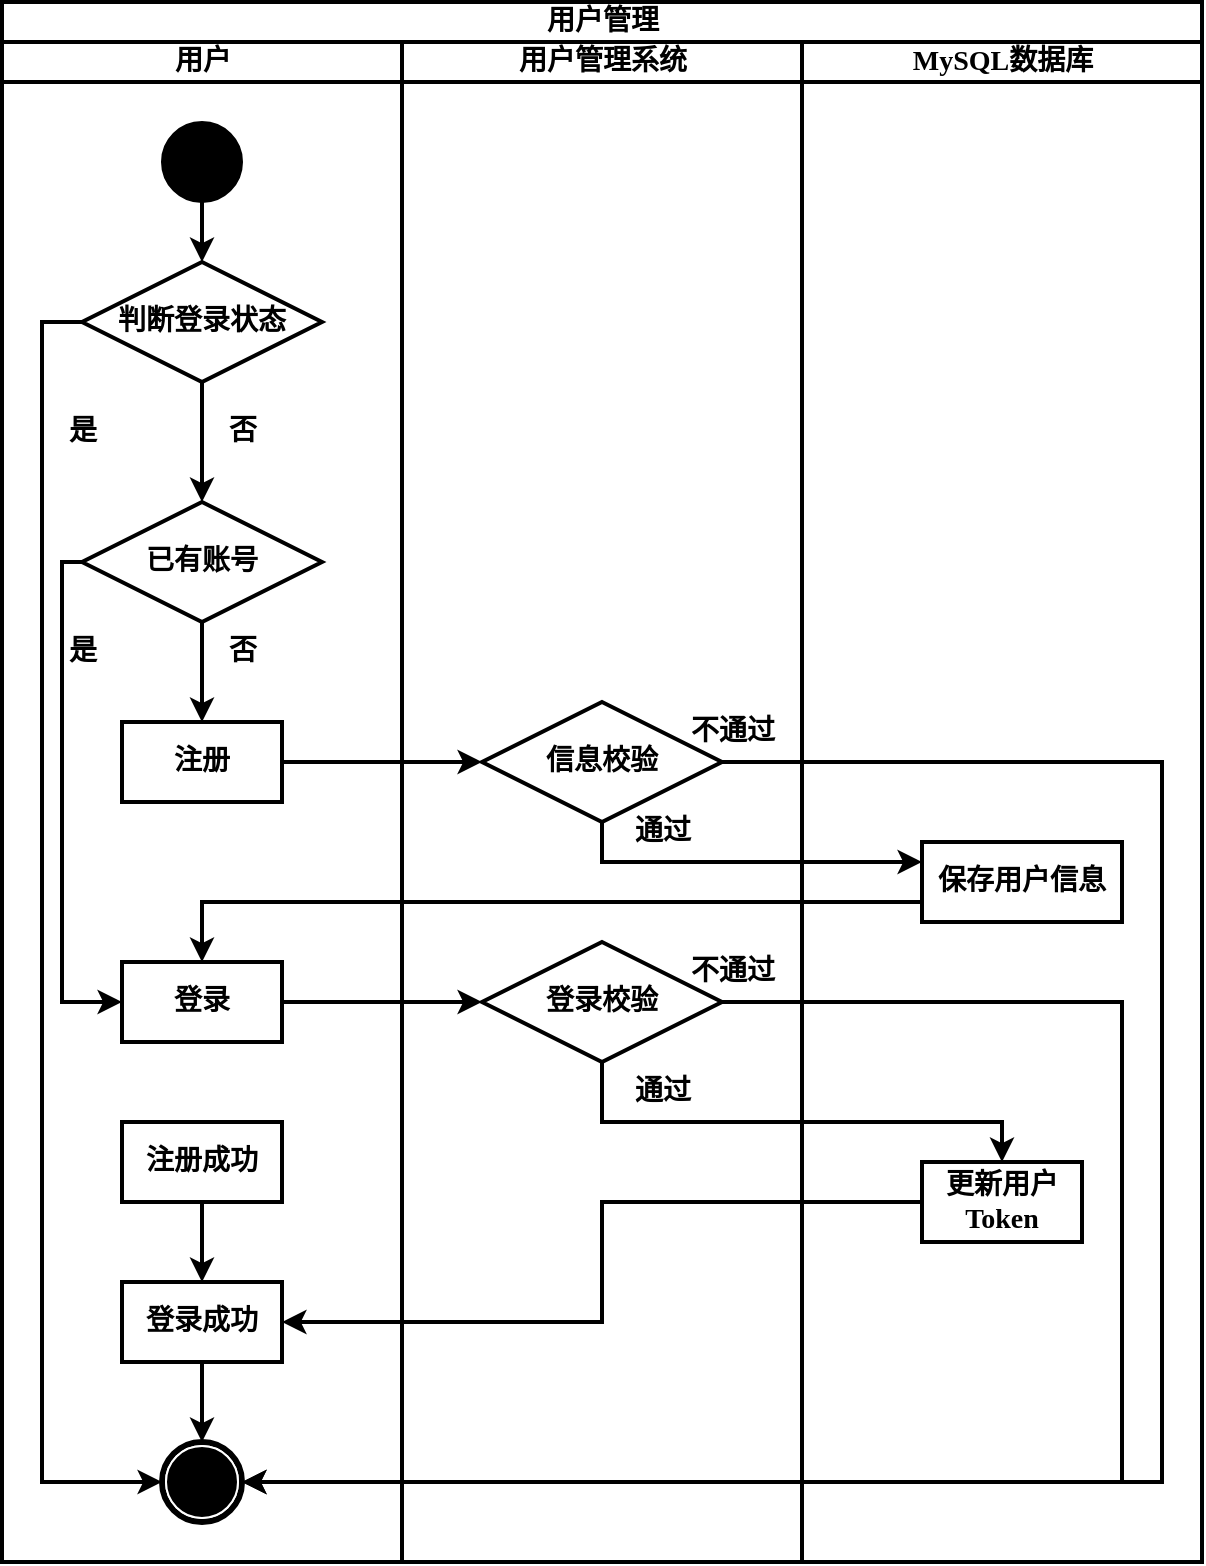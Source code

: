 <mxfile version="26.0.16" pages="5">
  <diagram name="用户管理" id="0783ab3e-0a74-02c8-0abd-f7b4e66b4bec">
    <mxGraphModel dx="1117" dy="1965" grid="1" gridSize="10" guides="1" tooltips="1" connect="1" arrows="1" fold="1" page="1" pageScale="1" pageWidth="850" pageHeight="1100" background="none" math="0" shadow="0">
      <root>
        <mxCell id="0" />
        <mxCell id="1" parent="0" />
        <mxCell id="1c1d494c118603dd-1" value="用户管理" style="swimlane;html=1;childLayout=stackLayout;startSize=20;rounded=0;shadow=0;comic=0;labelBackgroundColor=none;strokeWidth=2;fontFamily=宋体;fontSize=14;align=center;fontStyle=1" parent="1" vertex="1">
          <mxGeometry x="40" width="600" height="780" as="geometry" />
        </mxCell>
        <mxCell id="1c1d494c118603dd-2" value="用户" style="swimlane;html=1;startSize=20;fontSize=14;strokeWidth=2;fontFamily=宋体;fontStyle=1" parent="1c1d494c118603dd-1" vertex="1">
          <mxGeometry y="20" width="200" height="760" as="geometry" />
        </mxCell>
        <mxCell id="pGZNJNF9JH5jrCQHHoNG-2" style="edgeStyle=orthogonalEdgeStyle;rounded=0;orthogonalLoop=1;jettySize=auto;html=1;exitX=0.5;exitY=1;exitDx=0;exitDy=0;entryX=0.5;entryY=0;entryDx=0;entryDy=0;fontSize=14;fontFamily=宋体;strokeWidth=2;fontStyle=1" parent="1c1d494c118603dd-2" source="60571a20871a0731-4" target="pGZNJNF9JH5jrCQHHoNG-1" edge="1">
          <mxGeometry relative="1" as="geometry" />
        </mxCell>
        <mxCell id="60571a20871a0731-4" value="" style="ellipse;whiteSpace=wrap;html=1;rounded=0;shadow=0;comic=0;labelBackgroundColor=none;strokeWidth=1;fillColor=#000000;fontFamily=宋体;fontSize=14;align=center;fontStyle=1" parent="1c1d494c118603dd-2" vertex="1">
          <mxGeometry x="80" y="40" width="40" height="40" as="geometry" />
        </mxCell>
        <mxCell id="pGZNJNF9JH5jrCQHHoNG-5" style="edgeStyle=orthogonalEdgeStyle;rounded=0;orthogonalLoop=1;jettySize=auto;html=1;exitX=0.5;exitY=1;exitDx=0;exitDy=0;entryX=0.5;entryY=0;entryDx=0;entryDy=0;fontSize=14;fontFamily=宋体;strokeWidth=2;fontStyle=1" parent="1c1d494c118603dd-2" source="pGZNJNF9JH5jrCQHHoNG-1" target="pGZNJNF9JH5jrCQHHoNG-4" edge="1">
          <mxGeometry relative="1" as="geometry" />
        </mxCell>
        <mxCell id="pGZNJNF9JH5jrCQHHoNG-12" value="否" style="edgeLabel;html=1;align=center;verticalAlign=middle;resizable=0;points=[];fontSize=14;fontFamily=宋体;fontStyle=1" parent="pGZNJNF9JH5jrCQHHoNG-5" vertex="1" connectable="0">
          <mxGeometry x="-0.4" y="2" relative="1" as="geometry">
            <mxPoint x="8" y="88" as="offset" />
          </mxGeometry>
        </mxCell>
        <mxCell id="pGZNJNF9JH5jrCQHHoNG-7" style="edgeStyle=orthogonalEdgeStyle;rounded=0;orthogonalLoop=1;jettySize=auto;html=1;exitX=0;exitY=0.5;exitDx=0;exitDy=0;entryX=0;entryY=0.5;entryDx=0;entryDy=0;fontSize=14;fontFamily=宋体;strokeWidth=2;fontStyle=1" parent="1c1d494c118603dd-2" source="pGZNJNF9JH5jrCQHHoNG-1" target="60571a20871a0731-5" edge="1">
          <mxGeometry relative="1" as="geometry">
            <Array as="points">
              <mxPoint x="20" y="140" />
              <mxPoint x="20" y="720" />
            </Array>
          </mxGeometry>
        </mxCell>
        <mxCell id="pGZNJNF9JH5jrCQHHoNG-1" value="判断登录状态" style="rhombus;whiteSpace=wrap;html=1;fontSize=14;fontFamily=宋体;strokeWidth=2;fontStyle=1" parent="1c1d494c118603dd-2" vertex="1">
          <mxGeometry x="40" y="110" width="120" height="60" as="geometry" />
        </mxCell>
        <mxCell id="pGZNJNF9JH5jrCQHHoNG-31" style="edgeStyle=orthogonalEdgeStyle;rounded=0;orthogonalLoop=1;jettySize=auto;html=1;exitX=0.5;exitY=1;exitDx=0;exitDy=0;entryX=0.5;entryY=0;entryDx=0;entryDy=0;fontFamily=宋体;strokeWidth=2;fontSize=14;fontStyle=1" parent="1c1d494c118603dd-2" source="pGZNJNF9JH5jrCQHHoNG-4" target="pGZNJNF9JH5jrCQHHoNG-30" edge="1">
          <mxGeometry relative="1" as="geometry" />
        </mxCell>
        <mxCell id="pGZNJNF9JH5jrCQHHoNG-4" value="已有账号" style="rhombus;whiteSpace=wrap;html=1;fontSize=14;fontFamily=宋体;strokeWidth=2;fontStyle=1" parent="1c1d494c118603dd-2" vertex="1">
          <mxGeometry x="40" y="230" width="120" height="60" as="geometry" />
        </mxCell>
        <mxCell id="60571a20871a0731-5" value="" style="shape=mxgraph.bpmn.shape;html=1;verticalLabelPosition=bottom;labelBackgroundColor=#ffffff;verticalAlign=top;perimeter=ellipsePerimeter;outline=end;symbol=terminate;rounded=0;shadow=0;comic=0;strokeWidth=1;fontFamily=宋体;fontSize=14;align=center;fontStyle=1" parent="1c1d494c118603dd-2" vertex="1">
          <mxGeometry x="80" y="700" width="40" height="40" as="geometry" />
        </mxCell>
        <mxCell id="pGZNJNF9JH5jrCQHHoNG-11" value="是" style="text;html=1;align=center;verticalAlign=middle;resizable=0;points=[];autosize=1;strokeColor=none;fillColor=none;fontSize=14;fontFamily=宋体;fontStyle=1" parent="1c1d494c118603dd-2" vertex="1">
          <mxGeometry x="20" y="290" width="40" height="30" as="geometry" />
        </mxCell>
        <mxCell id="pGZNJNF9JH5jrCQHHoNG-10" style="edgeStyle=orthogonalEdgeStyle;rounded=0;orthogonalLoop=1;jettySize=auto;html=1;exitX=0;exitY=0.5;exitDx=0;exitDy=0;entryX=0;entryY=0.5;entryDx=0;entryDy=0;fontSize=14;fontFamily=宋体;strokeWidth=2;fontStyle=1" parent="1c1d494c118603dd-2" source="pGZNJNF9JH5jrCQHHoNG-4" target="60571a20871a0731-8" edge="1">
          <mxGeometry relative="1" as="geometry">
            <mxPoint x="100" y="340" as="targetPoint" />
            <Array as="points">
              <mxPoint x="30" y="260" />
              <mxPoint x="30" y="480" />
            </Array>
          </mxGeometry>
        </mxCell>
        <mxCell id="60571a20871a0731-8" value="登录" style="rounded=0;whiteSpace=wrap;html=1;shadow=0;comic=0;labelBackgroundColor=none;strokeWidth=2;fontFamily=宋体;fontSize=14;align=center;arcSize=50;fontStyle=1" parent="1c1d494c118603dd-2" vertex="1">
          <mxGeometry x="60" y="460" width="80" height="40" as="geometry" />
        </mxCell>
        <mxCell id="pGZNJNF9JH5jrCQHHoNG-26" style="edgeStyle=orthogonalEdgeStyle;rounded=0;orthogonalLoop=1;jettySize=auto;html=1;exitX=0.5;exitY=1;exitDx=0;exitDy=0;entryX=0.5;entryY=0;entryDx=0;entryDy=0;fontFamily=宋体;strokeWidth=2;fontSize=14;fontStyle=1" parent="1c1d494c118603dd-2" source="pGZNJNF9JH5jrCQHHoNG-24" target="60571a20871a0731-5" edge="1">
          <mxGeometry relative="1" as="geometry" />
        </mxCell>
        <mxCell id="pGZNJNF9JH5jrCQHHoNG-24" value="登录成功" style="rounded=0;whiteSpace=wrap;html=1;shadow=0;comic=0;labelBackgroundColor=none;strokeWidth=2;fontFamily=宋体;fontSize=14;align=center;arcSize=50;fontStyle=1" parent="1c1d494c118603dd-2" vertex="1">
          <mxGeometry x="60" y="620" width="80" height="40" as="geometry" />
        </mxCell>
        <mxCell id="pGZNJNF9JH5jrCQHHoNG-27" value="是" style="text;html=1;align=center;verticalAlign=middle;resizable=0;points=[];autosize=1;strokeColor=none;fillColor=none;fontSize=14;fontFamily=宋体;fontStyle=1" parent="1c1d494c118603dd-2" vertex="1">
          <mxGeometry x="20" y="180" width="40" height="30" as="geometry" />
        </mxCell>
        <mxCell id="pGZNJNF9JH5jrCQHHoNG-30" value="注册" style="rounded=0;whiteSpace=wrap;html=1;shadow=0;comic=0;labelBackgroundColor=none;strokeWidth=2;fontFamily=宋体;fontSize=14;align=center;arcSize=50;fontStyle=1" parent="1c1d494c118603dd-2" vertex="1">
          <mxGeometry x="60" y="340" width="80" height="40" as="geometry" />
        </mxCell>
        <mxCell id="pGZNJNF9JH5jrCQHHoNG-33" value="否" style="text;html=1;align=center;verticalAlign=middle;resizable=0;points=[];autosize=1;strokeColor=none;fillColor=none;fontSize=14;fontFamily=宋体;fontStyle=1" parent="1c1d494c118603dd-2" vertex="1">
          <mxGeometry x="100" y="180" width="40" height="30" as="geometry" />
        </mxCell>
        <mxCell id="pGZNJNF9JH5jrCQHHoNG-34" value="否" style="text;html=1;align=center;verticalAlign=middle;resizable=0;points=[];autosize=1;strokeColor=none;fillColor=none;fontSize=14;fontFamily=宋体;fontStyle=1" parent="1c1d494c118603dd-2" vertex="1">
          <mxGeometry x="100" y="290" width="40" height="30" as="geometry" />
        </mxCell>
        <mxCell id="pGZNJNF9JH5jrCQHHoNG-52" style="edgeStyle=orthogonalEdgeStyle;rounded=0;orthogonalLoop=1;jettySize=auto;html=1;exitX=0.5;exitY=1;exitDx=0;exitDy=0;entryX=0.5;entryY=0;entryDx=0;entryDy=0;fontFamily=宋体;strokeWidth=2;fontSize=14;fontStyle=1" parent="1c1d494c118603dd-2" source="pGZNJNF9JH5jrCQHHoNG-51" target="pGZNJNF9JH5jrCQHHoNG-24" edge="1">
          <mxGeometry relative="1" as="geometry" />
        </mxCell>
        <mxCell id="pGZNJNF9JH5jrCQHHoNG-51" value="注册成功" style="rounded=0;whiteSpace=wrap;html=1;shadow=0;comic=0;labelBackgroundColor=none;strokeWidth=2;fontFamily=宋体;fontSize=14;align=center;arcSize=50;fontStyle=1" parent="1c1d494c118603dd-2" vertex="1">
          <mxGeometry x="60" y="540" width="80" height="40" as="geometry" />
        </mxCell>
        <mxCell id="1c1d494c118603dd-3" value="用户管理系统" style="swimlane;html=1;startSize=20;fontSize=14;strokeWidth=2;fontFamily=宋体;fontStyle=1" parent="1c1d494c118603dd-1" vertex="1">
          <mxGeometry x="200" y="20" width="200" height="760" as="geometry" />
        </mxCell>
        <mxCell id="pGZNJNF9JH5jrCQHHoNG-22" value="登录校验" style="rhombus;whiteSpace=wrap;html=1;fontSize=14;fontFamily=宋体;strokeWidth=2;fontStyle=1" parent="1c1d494c118603dd-3" vertex="1">
          <mxGeometry x="40" y="450" width="120" height="60" as="geometry" />
        </mxCell>
        <mxCell id="pGZNJNF9JH5jrCQHHoNG-35" value="信息校验" style="rhombus;whiteSpace=wrap;html=1;fontSize=14;fontFamily=宋体;strokeWidth=2;fontStyle=1" parent="1c1d494c118603dd-3" vertex="1">
          <mxGeometry x="40" y="330" width="120" height="60" as="geometry" />
        </mxCell>
        <mxCell id="pGZNJNF9JH5jrCQHHoNG-44" value="通过" style="text;html=1;align=center;verticalAlign=middle;resizable=0;points=[];autosize=1;strokeColor=none;fillColor=none;fontSize=14;fontFamily=宋体;fontStyle=1" parent="1c1d494c118603dd-3" vertex="1">
          <mxGeometry x="105" y="510" width="50" height="30" as="geometry" />
        </mxCell>
        <mxCell id="pGZNJNF9JH5jrCQHHoNG-47" value="不通过" style="text;html=1;align=center;verticalAlign=middle;resizable=0;points=[];autosize=1;strokeColor=none;fillColor=none;fontSize=14;fontFamily=宋体;fontStyle=1" parent="1c1d494c118603dd-3" vertex="1">
          <mxGeometry x="130" y="330" width="70" height="30" as="geometry" />
        </mxCell>
        <mxCell id="pGZNJNF9JH5jrCQHHoNG-49" value="不通过" style="text;html=1;align=center;verticalAlign=middle;resizable=0;points=[];autosize=1;strokeColor=none;fillColor=none;fontSize=14;fontFamily=宋体;fontStyle=1" parent="1c1d494c118603dd-3" vertex="1">
          <mxGeometry x="130" y="450" width="70" height="30" as="geometry" />
        </mxCell>
        <mxCell id="pGZNJNF9JH5jrCQHHoNG-45" value="通过" style="text;html=1;align=center;verticalAlign=middle;resizable=0;points=[];autosize=1;strokeColor=none;fillColor=none;fontSize=14;fontFamily=宋体;fontStyle=1" parent="1c1d494c118603dd-3" vertex="1">
          <mxGeometry x="105" y="380" width="50" height="30" as="geometry" />
        </mxCell>
        <mxCell id="1c1d494c118603dd-4" value="MySQL数据库" style="swimlane;html=1;startSize=20;fontSize=14;strokeWidth=2;fontFamily=宋体;fontStyle=1" parent="1c1d494c118603dd-1" vertex="1">
          <mxGeometry x="400" y="20" width="200" height="760" as="geometry" />
        </mxCell>
        <mxCell id="pGZNJNF9JH5jrCQHHoNG-37" value="保存用户信息" style="rounded=0;whiteSpace=wrap;html=1;shadow=0;comic=0;labelBackgroundColor=none;strokeWidth=2;fontFamily=宋体;fontSize=14;align=center;arcSize=50;fontStyle=1" parent="1c1d494c118603dd-4" vertex="1">
          <mxGeometry x="60" y="400" width="100" height="40" as="geometry" />
        </mxCell>
        <mxCell id="pGZNJNF9JH5jrCQHHoNG-42" value="更新用户Token" style="rounded=0;whiteSpace=wrap;html=1;shadow=0;comic=0;labelBackgroundColor=none;strokeWidth=2;fontFamily=宋体;fontSize=14;align=center;arcSize=50;fontStyle=1" parent="1c1d494c118603dd-4" vertex="1">
          <mxGeometry x="60" y="560" width="80" height="40" as="geometry" />
        </mxCell>
        <mxCell id="pGZNJNF9JH5jrCQHHoNG-23" style="edgeStyle=orthogonalEdgeStyle;rounded=0;orthogonalLoop=1;jettySize=auto;html=1;exitX=1;exitY=0.5;exitDx=0;exitDy=0;fontFamily=宋体;strokeWidth=2;fontSize=14;fontStyle=1" parent="1c1d494c118603dd-1" source="60571a20871a0731-8" target="pGZNJNF9JH5jrCQHHoNG-22" edge="1">
          <mxGeometry relative="1" as="geometry" />
        </mxCell>
        <mxCell id="pGZNJNF9JH5jrCQHHoNG-25" style="edgeStyle=orthogonalEdgeStyle;rounded=0;orthogonalLoop=1;jettySize=auto;html=1;exitX=0;exitY=0.5;exitDx=0;exitDy=0;entryX=1;entryY=0.5;entryDx=0;entryDy=0;fontFamily=宋体;strokeWidth=2;fontSize=14;fontStyle=1" parent="1c1d494c118603dd-1" source="pGZNJNF9JH5jrCQHHoNG-42" target="pGZNJNF9JH5jrCQHHoNG-24" edge="1">
          <mxGeometry relative="1" as="geometry" />
        </mxCell>
        <mxCell id="pGZNJNF9JH5jrCQHHoNG-36" style="edgeStyle=orthogonalEdgeStyle;rounded=0;orthogonalLoop=1;jettySize=auto;html=1;exitX=1;exitY=0.5;exitDx=0;exitDy=0;entryX=0;entryY=0.5;entryDx=0;entryDy=0;fontFamily=宋体;strokeWidth=2;fontSize=14;fontStyle=1" parent="1c1d494c118603dd-1" source="pGZNJNF9JH5jrCQHHoNG-30" target="pGZNJNF9JH5jrCQHHoNG-35" edge="1">
          <mxGeometry relative="1" as="geometry" />
        </mxCell>
        <mxCell id="pGZNJNF9JH5jrCQHHoNG-38" style="edgeStyle=orthogonalEdgeStyle;rounded=0;orthogonalLoop=1;jettySize=auto;html=1;exitX=0.5;exitY=1;exitDx=0;exitDy=0;entryX=0;entryY=0.25;entryDx=0;entryDy=0;fontFamily=宋体;strokeWidth=2;fontSize=14;fontStyle=1" parent="1c1d494c118603dd-1" source="pGZNJNF9JH5jrCQHHoNG-35" target="pGZNJNF9JH5jrCQHHoNG-37" edge="1">
          <mxGeometry relative="1" as="geometry" />
        </mxCell>
        <mxCell id="pGZNJNF9JH5jrCQHHoNG-43" style="edgeStyle=orthogonalEdgeStyle;rounded=0;orthogonalLoop=1;jettySize=auto;html=1;exitX=0.5;exitY=1;exitDx=0;exitDy=0;entryX=0.5;entryY=0;entryDx=0;entryDy=0;fontFamily=宋体;strokeWidth=2;fontSize=14;fontStyle=1" parent="1c1d494c118603dd-1" source="pGZNJNF9JH5jrCQHHoNG-22" target="pGZNJNF9JH5jrCQHHoNG-42" edge="1">
          <mxGeometry relative="1" as="geometry">
            <Array as="points">
              <mxPoint x="300" y="560" />
              <mxPoint x="500" y="560" />
            </Array>
          </mxGeometry>
        </mxCell>
        <mxCell id="pGZNJNF9JH5jrCQHHoNG-46" style="edgeStyle=orthogonalEdgeStyle;rounded=0;orthogonalLoop=1;jettySize=auto;html=1;exitX=1;exitY=0.5;exitDx=0;exitDy=0;entryX=1;entryY=0.5;entryDx=0;entryDy=0;fontFamily=宋体;strokeWidth=2;fontSize=14;fontStyle=1" parent="1c1d494c118603dd-1" source="pGZNJNF9JH5jrCQHHoNG-35" target="60571a20871a0731-5" edge="1">
          <mxGeometry relative="1" as="geometry">
            <Array as="points">
              <mxPoint x="580" y="380" />
              <mxPoint x="580" y="740" />
            </Array>
          </mxGeometry>
        </mxCell>
        <mxCell id="pGZNJNF9JH5jrCQHHoNG-53" style="edgeStyle=orthogonalEdgeStyle;rounded=0;orthogonalLoop=1;jettySize=auto;html=1;exitX=0;exitY=0.75;exitDx=0;exitDy=0;entryX=0.5;entryY=0;entryDx=0;entryDy=0;fontFamily=宋体;strokeWidth=2;fontSize=14;fontStyle=1" parent="1c1d494c118603dd-1" source="pGZNJNF9JH5jrCQHHoNG-37" target="60571a20871a0731-8" edge="1">
          <mxGeometry relative="1" as="geometry" />
        </mxCell>
        <mxCell id="pGZNJNF9JH5jrCQHHoNG-54" style="edgeStyle=orthogonalEdgeStyle;rounded=0;orthogonalLoop=1;jettySize=auto;html=1;exitX=1;exitY=0.5;exitDx=0;exitDy=0;entryX=1;entryY=0.5;entryDx=0;entryDy=0;fontFamily=宋体;strokeWidth=2;fontSize=14;fontStyle=1" parent="1c1d494c118603dd-1" source="pGZNJNF9JH5jrCQHHoNG-22" target="60571a20871a0731-5" edge="1">
          <mxGeometry relative="1" as="geometry">
            <Array as="points">
              <mxPoint x="560" y="500" />
              <mxPoint x="560" y="740" />
            </Array>
          </mxGeometry>
        </mxCell>
      </root>
    </mxGraphModel>
  </diagram>
  <diagram id="l_daZXzdjElVM7ueaFuc" name="数据采集">
    <mxGraphModel dx="1665" dy="1818" grid="1" gridSize="10" guides="1" tooltips="1" connect="1" arrows="1" fold="1" page="1" pageScale="1" pageWidth="827" pageHeight="1169" math="0" shadow="0">
      <root>
        <mxCell id="0" />
        <mxCell id="1" parent="0" />
        <mxCell id="2QaoAZKU1XfL4u6ynGiQ-1" value="数据采集" style="swimlane;html=1;childLayout=stackLayout;startSize=20;rounded=0;shadow=0;comic=0;labelBackgroundColor=none;strokeWidth=2;fontFamily=宋体;fontSize=16;align=center;" parent="1" vertex="1">
          <mxGeometry width="400" height="600" as="geometry" />
        </mxCell>
        <mxCell id="2QaoAZKU1XfL4u6ynGiQ-2" value="车辆" style="swimlane;html=1;startSize=20;fontSize=16;strokeWidth=2;fontFamily=宋体;" parent="2QaoAZKU1XfL4u6ynGiQ-1" vertex="1">
          <mxGeometry y="20" width="200" height="580" as="geometry" />
        </mxCell>
        <mxCell id="mVGk0gV2lalz-X6QXhFK-52" style="edgeStyle=orthogonalEdgeStyle;rounded=0;orthogonalLoop=1;jettySize=auto;html=1;exitX=0.5;exitY=1;exitDx=0;exitDy=0;entryX=0.5;entryY=0;entryDx=0;entryDy=0;strokeWidth=2;fontFamily=宋体;" parent="2QaoAZKU1XfL4u6ynGiQ-2" source="2QaoAZKU1XfL4u6ynGiQ-4" target="mVGk0gV2lalz-X6QXhFK-30" edge="1">
          <mxGeometry relative="1" as="geometry" />
        </mxCell>
        <mxCell id="2QaoAZKU1XfL4u6ynGiQ-4" value="" style="ellipse;whiteSpace=wrap;html=1;rounded=0;shadow=0;comic=0;labelBackgroundColor=none;strokeWidth=2;fillColor=#000000;fontFamily=宋体;fontSize=16;align=center;" parent="2QaoAZKU1XfL4u6ynGiQ-2" vertex="1">
          <mxGeometry x="80" y="40" width="40" height="40" as="geometry" />
        </mxCell>
        <mxCell id="2QaoAZKU1XfL4u6ynGiQ-11" value="" style="shape=mxgraph.bpmn.shape;html=1;verticalLabelPosition=bottom;labelBackgroundColor=#ffffff;verticalAlign=top;perimeter=ellipsePerimeter;outline=end;symbol=terminate;rounded=0;shadow=0;comic=0;strokeWidth=2;fontFamily=宋体;fontSize=16;align=center;" parent="2QaoAZKU1XfL4u6ynGiQ-2" vertex="1">
          <mxGeometry x="80" y="520" width="40" height="40" as="geometry" />
        </mxCell>
        <mxCell id="mVGk0gV2lalz-X6QXhFK-23" style="edgeStyle=orthogonalEdgeStyle;rounded=0;orthogonalLoop=1;jettySize=auto;html=1;exitX=0.5;exitY=1;exitDx=0;exitDy=0;entryX=0.5;entryY=0;entryDx=0;entryDy=0;strokeWidth=2;fontFamily=宋体;" parent="2QaoAZKU1XfL4u6ynGiQ-2" source="mVGk0gV2lalz-X6QXhFK-12" target="mVGk0gV2lalz-X6QXhFK-22" edge="1">
          <mxGeometry relative="1" as="geometry" />
        </mxCell>
        <mxCell id="mVGk0gV2lalz-X6QXhFK-12" value="任务区域" style="rhombus;whiteSpace=wrap;html=1;fontSize=16;strokeWidth=2;fontFamily=宋体;" parent="2QaoAZKU1XfL4u6ynGiQ-2" vertex="1">
          <mxGeometry x="40" y="270" width="120" height="60" as="geometry" />
        </mxCell>
        <mxCell id="mVGk0gV2lalz-X6QXhFK-25" style="edgeStyle=orthogonalEdgeStyle;rounded=0;orthogonalLoop=1;jettySize=auto;html=1;exitX=0.5;exitY=1;exitDx=0;exitDy=0;entryX=0.5;entryY=0;entryDx=0;entryDy=0;strokeWidth=2;fontFamily=宋体;" parent="2QaoAZKU1XfL4u6ynGiQ-2" source="mVGk0gV2lalz-X6QXhFK-22" target="mVGk0gV2lalz-X6QXhFK-24" edge="1">
          <mxGeometry relative="1" as="geometry" />
        </mxCell>
        <mxCell id="mVGk0gV2lalz-X6QXhFK-22" value="采集感知数据" style="rounded=0;whiteSpace=wrap;html=1;shadow=0;comic=0;labelBackgroundColor=none;strokeWidth=2;fontFamily=宋体;fontSize=16;align=center;arcSize=50;" parent="2QaoAZKU1XfL4u6ynGiQ-2" vertex="1">
          <mxGeometry x="60" y="360" width="80" height="40" as="geometry" />
        </mxCell>
        <mxCell id="mVGk0gV2lalz-X6QXhFK-24" value="使用公钥加密数据" style="rounded=0;whiteSpace=wrap;html=1;shadow=0;comic=0;labelBackgroundColor=none;strokeWidth=2;fontFamily=宋体;fontSize=16;align=center;arcSize=50;" parent="2QaoAZKU1XfL4u6ynGiQ-2" vertex="1">
          <mxGeometry x="60" y="440" width="80" height="40" as="geometry" />
        </mxCell>
        <mxCell id="mVGk0gV2lalz-X6QXhFK-30" value="查看任务" style="rounded=0;whiteSpace=wrap;html=1;shadow=0;comic=0;labelBackgroundColor=none;strokeWidth=2;fontFamily=宋体;fontSize=16;align=center;arcSize=50;" parent="2QaoAZKU1XfL4u6ynGiQ-2" vertex="1">
          <mxGeometry x="60" y="120" width="80" height="40" as="geometry" />
        </mxCell>
        <mxCell id="Q_k_QSd761RBsk-axaL2-1" value="是" style="text;html=1;align=center;verticalAlign=middle;resizable=0;points=[];autosize=1;strokeColor=none;fillColor=none;fontSize=16;strokeWidth=2;fontFamily=宋体;" parent="2QaoAZKU1XfL4u6ynGiQ-2" vertex="1">
          <mxGeometry x="100" y="330" width="40" height="30" as="geometry" />
        </mxCell>
        <mxCell id="Q_k_QSd761RBsk-axaL2-5" style="edgeStyle=orthogonalEdgeStyle;rounded=0;orthogonalLoop=1;jettySize=auto;html=1;exitX=0;exitY=0.5;exitDx=0;exitDy=0;entryX=0.5;entryY=0;entryDx=0;entryDy=0;strokeWidth=2;fontFamily=宋体;" parent="2QaoAZKU1XfL4u6ynGiQ-2" source="mVGk0gV2lalz-X6QXhFK-12" target="mVGk0gV2lalz-X6QXhFK-12" edge="1">
          <mxGeometry relative="1" as="geometry">
            <Array as="points">
              <mxPoint x="20" y="300" />
              <mxPoint x="20" y="250" />
              <mxPoint x="100" y="250" />
            </Array>
          </mxGeometry>
        </mxCell>
        <mxCell id="Q_k_QSd761RBsk-axaL2-3" value="否" style="text;html=1;align=center;verticalAlign=middle;resizable=0;points=[];autosize=1;strokeColor=none;fillColor=none;fontSize=16;strokeWidth=2;fontFamily=宋体;" parent="2QaoAZKU1XfL4u6ynGiQ-2" vertex="1">
          <mxGeometry x="20" y="250" width="40" height="30" as="geometry" />
        </mxCell>
        <mxCell id="2QaoAZKU1XfL4u6ynGiQ-23" value="任务管理系统" style="swimlane;html=1;startSize=20;fontSize=16;strokeWidth=2;fontFamily=宋体;" parent="2QaoAZKU1XfL4u6ynGiQ-1" vertex="1">
          <mxGeometry x="200" y="20" width="200" height="580" as="geometry" />
        </mxCell>
        <mxCell id="mVGk0gV2lalz-X6QXhFK-26" value="上传加密感知数据" style="rounded=0;whiteSpace=wrap;html=1;shadow=0;comic=0;labelBackgroundColor=none;strokeWidth=2;fontFamily=宋体;fontSize=16;align=center;arcSize=50;" parent="2QaoAZKU1XfL4u6ynGiQ-23" vertex="1">
          <mxGeometry x="60" y="440" width="80" height="40" as="geometry" />
        </mxCell>
        <mxCell id="2QaoAZKU1XfL4u6ynGiQ-16" value="领取任务" style="rounded=0;whiteSpace=wrap;html=1;shadow=0;comic=0;labelBackgroundColor=none;strokeWidth=2;fontFamily=宋体;fontSize=16;align=center;arcSize=50;" parent="2QaoAZKU1XfL4u6ynGiQ-23" vertex="1">
          <mxGeometry x="-140" y="200" width="80" height="40" as="geometry" />
        </mxCell>
        <mxCell id="mVGk0gV2lalz-X6QXhFK-1" value="关联任务车辆" style="rounded=0;whiteSpace=wrap;html=1;shadow=0;comic=0;labelBackgroundColor=none;strokeWidth=2;fontFamily=宋体;fontSize=16;align=center;arcSize=50;" parent="2QaoAZKU1XfL4u6ynGiQ-23" vertex="1">
          <mxGeometry x="40" y="200" width="120" height="40" as="geometry" />
        </mxCell>
        <mxCell id="mVGk0gV2lalz-X6QXhFK-6" style="edgeStyle=orthogonalEdgeStyle;rounded=0;orthogonalLoop=1;jettySize=auto;html=1;exitX=1;exitY=0.5;exitDx=0;exitDy=0;entryX=0;entryY=0.5;entryDx=0;entryDy=0;fontSize=16;strokeWidth=2;fontFamily=宋体;" parent="2QaoAZKU1XfL4u6ynGiQ-23" source="2QaoAZKU1XfL4u6ynGiQ-16" target="mVGk0gV2lalz-X6QXhFK-1" edge="1">
          <mxGeometry relative="1" as="geometry" />
        </mxCell>
        <mxCell id="mVGk0gV2lalz-X6QXhFK-54" style="edgeStyle=orthogonalEdgeStyle;rounded=0;orthogonalLoop=1;jettySize=auto;html=1;exitX=0.5;exitY=1;exitDx=0;exitDy=0;entryX=0.5;entryY=0;entryDx=0;entryDy=0;strokeWidth=2;fontFamily=宋体;" parent="2QaoAZKU1XfL4u6ynGiQ-23" source="mVGk0gV2lalz-X6QXhFK-51" target="2QaoAZKU1XfL4u6ynGiQ-16" edge="1">
          <mxGeometry relative="1" as="geometry" />
        </mxCell>
        <mxCell id="mVGk0gV2lalz-X6QXhFK-51" value="获取任务详情" style="rounded=0;whiteSpace=wrap;html=1;shadow=0;comic=0;labelBackgroundColor=none;strokeWidth=2;fontFamily=宋体;fontSize=16;align=center;arcSize=50;" parent="2QaoAZKU1XfL4u6ynGiQ-23" vertex="1">
          <mxGeometry x="40" y="120" width="120" height="40" as="geometry" />
        </mxCell>
        <mxCell id="mVGk0gV2lalz-X6QXhFK-27" style="edgeStyle=orthogonalEdgeStyle;rounded=0;orthogonalLoop=1;jettySize=auto;html=1;exitX=1;exitY=0.5;exitDx=0;exitDy=0;entryX=0;entryY=0.5;entryDx=0;entryDy=0;strokeWidth=2;fontFamily=宋体;" parent="2QaoAZKU1XfL4u6ynGiQ-1" source="mVGk0gV2lalz-X6QXhFK-24" target="mVGk0gV2lalz-X6QXhFK-26" edge="1">
          <mxGeometry relative="1" as="geometry" />
        </mxCell>
        <mxCell id="mVGk0gV2lalz-X6QXhFK-53" style="edgeStyle=orthogonalEdgeStyle;rounded=0;orthogonalLoop=1;jettySize=auto;html=1;exitX=1;exitY=0.5;exitDx=0;exitDy=0;entryX=0;entryY=0.5;entryDx=0;entryDy=0;strokeWidth=2;fontFamily=宋体;" parent="2QaoAZKU1XfL4u6ynGiQ-1" source="mVGk0gV2lalz-X6QXhFK-30" target="mVGk0gV2lalz-X6QXhFK-51" edge="1">
          <mxGeometry relative="1" as="geometry" />
        </mxCell>
        <mxCell id="mVGk0gV2lalz-X6QXhFK-29" style="edgeStyle=orthogonalEdgeStyle;rounded=0;orthogonalLoop=1;jettySize=auto;html=1;exitX=0.5;exitY=1;exitDx=0;exitDy=0;entryX=1;entryY=0.5;entryDx=0;entryDy=0;strokeWidth=2;fontFamily=宋体;" parent="2QaoAZKU1XfL4u6ynGiQ-1" source="mVGk0gV2lalz-X6QXhFK-1" target="mVGk0gV2lalz-X6QXhFK-12" edge="1">
          <mxGeometry relative="1" as="geometry">
            <mxPoint x="300" y="525" as="targetPoint" />
          </mxGeometry>
        </mxCell>
        <mxCell id="Q_k_QSd761RBsk-axaL2-4" style="edgeStyle=orthogonalEdgeStyle;rounded=0;orthogonalLoop=1;jettySize=auto;html=1;exitX=0.5;exitY=1;exitDx=0;exitDy=0;entryX=1;entryY=0.5;entryDx=0;entryDy=0;strokeWidth=2;fontFamily=宋体;" parent="2QaoAZKU1XfL4u6ynGiQ-1" source="mVGk0gV2lalz-X6QXhFK-26" target="2QaoAZKU1XfL4u6ynGiQ-11" edge="1">
          <mxGeometry relative="1" as="geometry" />
        </mxCell>
      </root>
    </mxGraphModel>
  </diagram>
  <diagram id="lgxSBMAvDj6Ztzp7Idtc" name="数据聚合">
    <mxGraphModel dx="1665" dy="1818" grid="1" gridSize="10" guides="1" tooltips="1" connect="1" arrows="1" fold="1" page="1" pageScale="1" pageWidth="827" pageHeight="1169" math="0" shadow="0">
      <root>
        <mxCell id="0" />
        <mxCell id="1" parent="0" />
        <mxCell id="52viiZ0wnNbCiff5R0dz-1" value="数据聚合" style="swimlane;html=1;childLayout=stackLayout;startSize=20;rounded=0;shadow=0;comic=0;labelBackgroundColor=none;strokeWidth=2;fontFamily=宋体;fontSize=16;align=center;" parent="1" vertex="1">
          <mxGeometry width="400" height="680" as="geometry" />
        </mxCell>
        <mxCell id="52viiZ0wnNbCiff5R0dz-2" value="任务请求者" style="swimlane;html=1;startSize=20;fontSize=16;strokeWidth=2;fontFamily=宋体;" parent="52viiZ0wnNbCiff5R0dz-1" vertex="1">
          <mxGeometry y="20" width="200" height="660" as="geometry" />
        </mxCell>
        <mxCell id="52viiZ0wnNbCiff5R0dz-3" style="edgeStyle=orthogonalEdgeStyle;rounded=0;orthogonalLoop=1;jettySize=auto;html=1;exitX=0.5;exitY=1;exitDx=0;exitDy=0;entryX=0.5;entryY=0;entryDx=0;entryDy=0;strokeWidth=2;fontFamily=宋体;" parent="52viiZ0wnNbCiff5R0dz-2" source="52viiZ0wnNbCiff5R0dz-4" target="52viiZ0wnNbCiff5R0dz-11" edge="1">
          <mxGeometry relative="1" as="geometry" />
        </mxCell>
        <mxCell id="52viiZ0wnNbCiff5R0dz-4" value="" style="ellipse;whiteSpace=wrap;html=1;rounded=0;shadow=0;comic=0;labelBackgroundColor=none;strokeWidth=2;fillColor=#000000;fontFamily=宋体;fontSize=16;align=center;" parent="52viiZ0wnNbCiff5R0dz-2" vertex="1">
          <mxGeometry x="80" y="40" width="40" height="40" as="geometry" />
        </mxCell>
        <mxCell id="52viiZ0wnNbCiff5R0dz-5" value="" style="shape=mxgraph.bpmn.shape;html=1;verticalLabelPosition=bottom;labelBackgroundColor=#ffffff;verticalAlign=top;perimeter=ellipsePerimeter;outline=end;symbol=terminate;rounded=0;shadow=0;comic=0;strokeWidth=2;fontFamily=宋体;fontSize=16;align=center;" parent="52viiZ0wnNbCiff5R0dz-2" vertex="1">
          <mxGeometry x="80" y="600" width="40" height="40" as="geometry" />
        </mxCell>
        <mxCell id="52viiZ0wnNbCiff5R0dz-26" style="edgeStyle=orthogonalEdgeStyle;rounded=0;orthogonalLoop=1;jettySize=auto;html=1;exitX=0.5;exitY=1;exitDx=0;exitDy=0;strokeWidth=2;fontFamily=宋体;" parent="52viiZ0wnNbCiff5R0dz-2" source="52viiZ0wnNbCiff5R0dz-7" target="52viiZ0wnNbCiff5R0dz-17" edge="1">
          <mxGeometry relative="1" as="geometry" />
        </mxCell>
        <mxCell id="52viiZ0wnNbCiff5R0dz-37" style="edgeStyle=orthogonalEdgeStyle;rounded=0;orthogonalLoop=1;jettySize=auto;html=1;exitX=0;exitY=0.5;exitDx=0;exitDy=0;entryX=0;entryY=0.5;entryDx=0;entryDy=0;strokeWidth=2;fontFamily=宋体;" parent="52viiZ0wnNbCiff5R0dz-2" source="52viiZ0wnNbCiff5R0dz-7" target="52viiZ0wnNbCiff5R0dz-5" edge="1">
          <mxGeometry relative="1" as="geometry" />
        </mxCell>
        <mxCell id="52viiZ0wnNbCiff5R0dz-7" value="任务结束" style="rhombus;whiteSpace=wrap;html=1;fontSize=16;strokeWidth=2;fontFamily=宋体;" parent="52viiZ0wnNbCiff5R0dz-2" vertex="1">
          <mxGeometry x="40" y="190" width="120" height="60" as="geometry" />
        </mxCell>
        <mxCell id="52viiZ0wnNbCiff5R0dz-34" style="edgeStyle=orthogonalEdgeStyle;rounded=0;orthogonalLoop=1;jettySize=auto;html=1;exitX=0.5;exitY=1;exitDx=0;exitDy=0;entryX=0.5;entryY=0;entryDx=0;entryDy=0;strokeWidth=2;fontFamily=宋体;" parent="52viiZ0wnNbCiff5R0dz-2" source="52viiZ0wnNbCiff5R0dz-10" target="52viiZ0wnNbCiff5R0dz-32" edge="1">
          <mxGeometry relative="1" as="geometry" />
        </mxCell>
        <mxCell id="52viiZ0wnNbCiff5R0dz-10" value="查看加密&lt;br&gt;聚合&lt;span style=&quot;background-color: transparent; color: light-dark(rgb(0, 0, 0), rgb(255, 255, 255));&quot;&gt;数据&lt;/span&gt;" style="rounded=0;whiteSpace=wrap;html=1;shadow=0;comic=0;labelBackgroundColor=none;strokeWidth=2;fontFamily=宋体;fontSize=16;align=center;arcSize=50;" parent="52viiZ0wnNbCiff5R0dz-2" vertex="1">
          <mxGeometry x="40" y="360" width="120" height="40" as="geometry" />
        </mxCell>
        <mxCell id="52viiZ0wnNbCiff5R0dz-11" value="查看任务" style="rounded=0;whiteSpace=wrap;html=1;shadow=0;comic=0;labelBackgroundColor=none;strokeWidth=2;fontFamily=宋体;fontSize=16;align=center;arcSize=50;" parent="52viiZ0wnNbCiff5R0dz-2" vertex="1">
          <mxGeometry x="60" y="120" width="80" height="40" as="geometry" />
        </mxCell>
        <mxCell id="52viiZ0wnNbCiff5R0dz-12" value="是" style="text;html=1;align=center;verticalAlign=middle;resizable=0;points=[];autosize=1;strokeColor=none;fillColor=none;fontSize=16;strokeWidth=2;fontFamily=宋体;" parent="52viiZ0wnNbCiff5R0dz-2" vertex="1">
          <mxGeometry x="100" y="250" width="40" height="30" as="geometry" />
        </mxCell>
        <mxCell id="52viiZ0wnNbCiff5R0dz-14" value="否" style="text;html=1;align=center;verticalAlign=middle;resizable=0;points=[];autosize=1;strokeColor=none;fillColor=none;fontSize=16;strokeWidth=2;fontFamily=宋体;" parent="52viiZ0wnNbCiff5R0dz-2" vertex="1">
          <mxGeometry x="20" y="220" width="40" height="30" as="geometry" />
        </mxCell>
        <mxCell id="52viiZ0wnNbCiff5R0dz-17" value="开始聚合数据" style="rounded=0;whiteSpace=wrap;html=1;shadow=0;comic=0;labelBackgroundColor=none;strokeWidth=2;fontFamily=宋体;fontSize=16;align=center;arcSize=50;" parent="52viiZ0wnNbCiff5R0dz-2" vertex="1">
          <mxGeometry x="40" y="280" width="120" height="40" as="geometry" />
        </mxCell>
        <mxCell id="52viiZ0wnNbCiff5R0dz-35" style="edgeStyle=orthogonalEdgeStyle;rounded=0;orthogonalLoop=1;jettySize=auto;html=1;exitX=0.5;exitY=1;exitDx=0;exitDy=0;entryX=0.5;entryY=0;entryDx=0;entryDy=0;strokeWidth=2;fontFamily=宋体;" parent="52viiZ0wnNbCiff5R0dz-2" source="52viiZ0wnNbCiff5R0dz-32" target="52viiZ0wnNbCiff5R0dz-33" edge="1">
          <mxGeometry relative="1" as="geometry" />
        </mxCell>
        <mxCell id="52viiZ0wnNbCiff5R0dz-32" value="使用私钥解密" style="rounded=0;whiteSpace=wrap;html=1;shadow=0;comic=0;labelBackgroundColor=none;strokeWidth=2;fontFamily=宋体;fontSize=16;align=center;arcSize=50;" parent="52viiZ0wnNbCiff5R0dz-2" vertex="1">
          <mxGeometry x="40" y="440" width="120" height="40" as="geometry" />
        </mxCell>
        <mxCell id="52viiZ0wnNbCiff5R0dz-36" style="edgeStyle=orthogonalEdgeStyle;rounded=0;orthogonalLoop=1;jettySize=auto;html=1;exitX=0.5;exitY=1;exitDx=0;exitDy=0;entryX=0.5;entryY=0;entryDx=0;entryDy=0;strokeWidth=2;fontFamily=宋体;" parent="52viiZ0wnNbCiff5R0dz-2" source="52viiZ0wnNbCiff5R0dz-33" target="52viiZ0wnNbCiff5R0dz-5" edge="1">
          <mxGeometry relative="1" as="geometry" />
        </mxCell>
        <mxCell id="52viiZ0wnNbCiff5R0dz-33" value="查看解密&lt;br&gt;聚合&lt;span style=&quot;background-color: transparent; color: light-dark(rgb(0, 0, 0), rgb(255, 255, 255));&quot;&gt;数据&lt;/span&gt;" style="rounded=0;whiteSpace=wrap;html=1;shadow=0;comic=0;labelBackgroundColor=none;strokeWidth=2;fontFamily=宋体;fontSize=16;align=center;arcSize=50;" parent="52viiZ0wnNbCiff5R0dz-2" vertex="1">
          <mxGeometry x="40" y="520" width="120" height="40" as="geometry" />
        </mxCell>
        <mxCell id="52viiZ0wnNbCiff5R0dz-15" value="任务管理系统" style="swimlane;html=1;startSize=20;fontSize=16;strokeWidth=2;fontFamily=宋体;" parent="52viiZ0wnNbCiff5R0dz-1" vertex="1">
          <mxGeometry x="200" y="20" width="200" height="660" as="geometry" />
        </mxCell>
        <mxCell id="52viiZ0wnNbCiff5R0dz-18" value="聚合车辆采集&lt;div&gt;加密数据&lt;/div&gt;" style="rounded=0;whiteSpace=wrap;html=1;shadow=0;comic=0;labelBackgroundColor=none;strokeWidth=2;fontFamily=宋体;fontSize=16;align=center;arcSize=50;" parent="52viiZ0wnNbCiff5R0dz-15" vertex="1">
          <mxGeometry x="40" y="280" width="120" height="40" as="geometry" />
        </mxCell>
        <mxCell id="52viiZ0wnNbCiff5R0dz-21" value="获取任务详情" style="rounded=0;whiteSpace=wrap;html=1;shadow=0;comic=0;labelBackgroundColor=none;strokeWidth=2;fontFamily=宋体;fontSize=16;align=center;arcSize=50;" parent="52viiZ0wnNbCiff5R0dz-15" vertex="1">
          <mxGeometry x="40" y="120" width="120" height="40" as="geometry" />
        </mxCell>
        <mxCell id="52viiZ0wnNbCiff5R0dz-23" style="edgeStyle=orthogonalEdgeStyle;rounded=0;orthogonalLoop=1;jettySize=auto;html=1;exitX=1;exitY=0.5;exitDx=0;exitDy=0;entryX=0;entryY=0.5;entryDx=0;entryDy=0;strokeWidth=2;fontFamily=宋体;" parent="52viiZ0wnNbCiff5R0dz-1" source="52viiZ0wnNbCiff5R0dz-11" target="52viiZ0wnNbCiff5R0dz-21" edge="1">
          <mxGeometry relative="1" as="geometry" />
        </mxCell>
        <mxCell id="52viiZ0wnNbCiff5R0dz-20" style="edgeStyle=orthogonalEdgeStyle;rounded=0;orthogonalLoop=1;jettySize=auto;html=1;exitX=0.5;exitY=1;exitDx=0;exitDy=0;entryX=1;entryY=0.5;entryDx=0;entryDy=0;strokeWidth=2;fontFamily=宋体;" parent="52viiZ0wnNbCiff5R0dz-1" source="52viiZ0wnNbCiff5R0dz-21" target="52viiZ0wnNbCiff5R0dz-7" edge="1">
          <mxGeometry relative="1" as="geometry">
            <Array as="points">
              <mxPoint x="300" y="240" />
            </Array>
          </mxGeometry>
        </mxCell>
        <mxCell id="52viiZ0wnNbCiff5R0dz-19" style="edgeStyle=orthogonalEdgeStyle;rounded=0;orthogonalLoop=1;jettySize=auto;html=1;exitX=1;exitY=0.5;exitDx=0;exitDy=0;entryX=0;entryY=0.5;entryDx=0;entryDy=0;fontSize=16;strokeWidth=2;fontFamily=宋体;" parent="52viiZ0wnNbCiff5R0dz-1" source="52viiZ0wnNbCiff5R0dz-17" target="52viiZ0wnNbCiff5R0dz-18" edge="1">
          <mxGeometry relative="1" as="geometry" />
        </mxCell>
        <mxCell id="52viiZ0wnNbCiff5R0dz-27" style="edgeStyle=orthogonalEdgeStyle;rounded=0;orthogonalLoop=1;jettySize=auto;html=1;exitX=0.5;exitY=1;exitDx=0;exitDy=0;entryX=1;entryY=0.5;entryDx=0;entryDy=0;strokeWidth=2;fontFamily=宋体;" parent="52viiZ0wnNbCiff5R0dz-1" source="52viiZ0wnNbCiff5R0dz-18" target="52viiZ0wnNbCiff5R0dz-10" edge="1">
          <mxGeometry relative="1" as="geometry" />
        </mxCell>
      </root>
    </mxGraphModel>
  </diagram>
  <diagram id="Rs8N8Xs7Zc7QKX93VMpK" name="顶层数据流图">
    <mxGraphModel dx="2066" dy="1107" grid="1" gridSize="10" guides="1" tooltips="1" connect="1" arrows="1" fold="1" page="1" pageScale="1" pageWidth="827" pageHeight="1169" math="0" shadow="0">
      <root>
        <mxCell id="0" />
        <mxCell id="1" parent="0" />
        <mxCell id="UWusbw3Yiy6qROuMLpjW-1" style="edgeStyle=orthogonalEdgeStyle;rounded=0;orthogonalLoop=1;jettySize=auto;html=1;exitX=1;exitY=0.25;exitDx=0;exitDy=0;entryX=0;entryY=0.25;entryDx=0;entryDy=0;startArrow=classic;startFill=1;fontSize=16;" parent="1" source="OCqpcxl0c68qnd_JzM5t-1" target="OCqpcxl0c68qnd_JzM5t-3" edge="1">
          <mxGeometry relative="1" as="geometry" />
        </mxCell>
        <mxCell id="Sg7W1mIRC7VKJjCELaAL-1" style="edgeStyle=orthogonalEdgeStyle;rounded=0;orthogonalLoop=1;jettySize=auto;html=1;entryX=0.25;entryY=1;entryDx=0;entryDy=0;exitX=0.5;exitY=1;exitDx=0;exitDy=0;startArrow=classic;startFill=1;" edge="1" parent="1" source="OCqpcxl0c68qnd_JzM5t-1" target="OCqpcxl0c68qnd_JzM5t-3">
          <mxGeometry relative="1" as="geometry">
            <Array as="points">
              <mxPoint x="100" y="160" />
              <mxPoint x="310" y="160" />
            </Array>
          </mxGeometry>
        </mxCell>
        <mxCell id="OCqpcxl0c68qnd_JzM5t-1" value="任务请求者" style="rounded=0;whiteSpace=wrap;html=1;fontSize=16;" parent="1" vertex="1">
          <mxGeometry x="40" y="40" width="120" height="80" as="geometry" />
        </mxCell>
        <mxCell id="UWusbw3Yiy6qROuMLpjW-3" style="edgeStyle=orthogonalEdgeStyle;rounded=0;orthogonalLoop=1;jettySize=auto;html=1;exitX=0;exitY=0.75;exitDx=0;exitDy=0;entryX=1;entryY=0.75;entryDx=0;entryDy=0;fontSize=16;" parent="1" source="OCqpcxl0c68qnd_JzM5t-2" target="OCqpcxl0c68qnd_JzM5t-3" edge="1">
          <mxGeometry relative="1" as="geometry" />
        </mxCell>
        <mxCell id="Sg7W1mIRC7VKJjCELaAL-2" style="edgeStyle=orthogonalEdgeStyle;rounded=0;orthogonalLoop=1;jettySize=auto;html=1;exitX=0.5;exitY=1;exitDx=0;exitDy=0;entryX=0.75;entryY=1;entryDx=0;entryDy=0;startArrow=classic;startFill=1;" edge="1" parent="1" source="OCqpcxl0c68qnd_JzM5t-2" target="OCqpcxl0c68qnd_JzM5t-3">
          <mxGeometry relative="1" as="geometry">
            <Array as="points">
              <mxPoint x="580" y="160" />
              <mxPoint x="370" y="160" />
            </Array>
          </mxGeometry>
        </mxCell>
        <mxCell id="OCqpcxl0c68qnd_JzM5t-2" value="车辆" style="rounded=0;whiteSpace=wrap;html=1;fontSize=16;" parent="1" vertex="1">
          <mxGeometry x="520" y="40" width="120" height="80" as="geometry" />
        </mxCell>
        <mxCell id="UWusbw3Yiy6qROuMLpjW-2" style="edgeStyle=orthogonalEdgeStyle;rounded=0;orthogonalLoop=1;jettySize=auto;html=1;exitX=1;exitY=0.25;exitDx=0;exitDy=0;entryX=0;entryY=0.25;entryDx=0;entryDy=0;fontSize=16;" parent="1" source="OCqpcxl0c68qnd_JzM5t-3" target="OCqpcxl0c68qnd_JzM5t-2" edge="1">
          <mxGeometry relative="1" as="geometry" />
        </mxCell>
        <mxCell id="UWusbw3Yiy6qROuMLpjW-4" style="edgeStyle=orthogonalEdgeStyle;rounded=0;orthogonalLoop=1;jettySize=auto;html=1;exitX=0;exitY=0.75;exitDx=0;exitDy=0;entryX=1;entryY=0.75;entryDx=0;entryDy=0;fontSize=16;" parent="1" source="OCqpcxl0c68qnd_JzM5t-3" target="OCqpcxl0c68qnd_JzM5t-1" edge="1">
          <mxGeometry relative="1" as="geometry" />
        </mxCell>
        <mxCell id="OCqpcxl0c68qnd_JzM5t-3" value="智能车联&lt;div&gt;数据聚合系统&lt;/div&gt;" style="rounded=1;whiteSpace=wrap;html=1;fontSize=16;" parent="1" vertex="1">
          <mxGeometry x="280" y="40" width="120" height="80" as="geometry" />
        </mxCell>
        <mxCell id="UWusbw3Yiy6qROuMLpjW-5" value="任务信息" style="text;html=1;align=center;verticalAlign=middle;whiteSpace=wrap;rounded=0;fontSize=16;" parent="1" vertex="1">
          <mxGeometry x="160" y="30" width="120" height="30" as="geometry" />
        </mxCell>
        <mxCell id="UWusbw3Yiy6qROuMLpjW-6" value="任务信息" style="text;html=1;align=center;verticalAlign=middle;whiteSpace=wrap;rounded=0;fontSize=16;" parent="1" vertex="1">
          <mxGeometry x="400" y="30" width="120" height="30" as="geometry" />
        </mxCell>
        <mxCell id="UWusbw3Yiy6qROuMLpjW-7" value="感知数据" style="text;html=1;align=center;verticalAlign=middle;whiteSpace=wrap;rounded=0;fontSize=16;" parent="1" vertex="1">
          <mxGeometry x="400" y="100" width="120" height="30" as="geometry" />
        </mxCell>
        <mxCell id="UWusbw3Yiy6qROuMLpjW-8" value="聚合感知数据" style="text;html=1;align=center;verticalAlign=middle;whiteSpace=wrap;rounded=0;fontSize=16;" parent="1" vertex="1">
          <mxGeometry x="160" y="100" width="120" height="30" as="geometry" />
        </mxCell>
        <mxCell id="Sg7W1mIRC7VKJjCELaAL-3" value="用户信息" style="text;html=1;align=center;verticalAlign=middle;whiteSpace=wrap;rounded=0;fontSize=16;" vertex="1" parent="1">
          <mxGeometry x="140" y="160" width="120" height="30" as="geometry" />
        </mxCell>
        <mxCell id="Sg7W1mIRC7VKJjCELaAL-4" value="车辆信息" style="text;html=1;align=center;verticalAlign=middle;whiteSpace=wrap;rounded=0;fontSize=16;" vertex="1" parent="1">
          <mxGeometry x="420" y="160" width="120" height="30" as="geometry" />
        </mxCell>
      </root>
    </mxGraphModel>
  </diagram>
  <diagram id="KHZTCYakE8T4dBroXK5s" name="0层数据流图">
    <mxGraphModel dx="2066" dy="1107" grid="1" gridSize="10" guides="1" tooltips="1" connect="1" arrows="1" fold="1" page="1" pageScale="1" pageWidth="827" pageHeight="1169" math="0" shadow="0">
      <root>
        <mxCell id="0" />
        <mxCell id="1" parent="0" />
        <mxCell id="_nztfKf8AGVUghUNrm0E-1" style="edgeStyle=orthogonalEdgeStyle;rounded=0;orthogonalLoop=1;jettySize=auto;html=1;exitX=1;exitY=0.25;exitDx=0;exitDy=0;entryX=0;entryY=0.25;entryDx=0;entryDy=0;startArrow=classic;startFill=1;" edge="1" parent="1" source="_nztfKf8AGVUghUNrm0E-4" target="_nztfKf8AGVUghUNrm0E-8">
          <mxGeometry relative="1" as="geometry">
            <Array as="points">
              <mxPoint x="220" y="180" />
              <mxPoint x="220" y="180" />
            </Array>
          </mxGeometry>
        </mxCell>
        <mxCell id="_nztfKf8AGVUghUNrm0E-2" style="edgeStyle=orthogonalEdgeStyle;rounded=0;orthogonalLoop=1;jettySize=auto;html=1;exitX=0.25;exitY=1;exitDx=0;exitDy=0;entryX=0;entryY=0.75;entryDx=0;entryDy=0;startArrow=classic;startFill=1;" edge="1" parent="1" source="_nztfKf8AGVUghUNrm0E-4" target="_nztfKf8AGVUghUNrm0E-18">
          <mxGeometry relative="1" as="geometry" />
        </mxCell>
        <mxCell id="_nztfKf8AGVUghUNrm0E-3" style="edgeStyle=orthogonalEdgeStyle;rounded=0;orthogonalLoop=1;jettySize=auto;html=1;exitX=0.5;exitY=1;exitDx=0;exitDy=0;entryX=0;entryY=0.5;entryDx=0;entryDy=0;" edge="1" parent="1" source="_nztfKf8AGVUghUNrm0E-4" target="_nztfKf8AGVUghUNrm0E-18">
          <mxGeometry relative="1" as="geometry" />
        </mxCell>
        <mxCell id="_nztfKf8AGVUghUNrm0E-4" value="任务请求者" style="rounded=0;whiteSpace=wrap;html=1;fontSize=16;" vertex="1" parent="1">
          <mxGeometry y="160" width="120" height="80" as="geometry" />
        </mxCell>
        <mxCell id="_nztfKf8AGVUghUNrm0E-5" style="edgeStyle=orthogonalEdgeStyle;rounded=0;orthogonalLoop=1;jettySize=auto;html=1;exitX=1;exitY=0.75;exitDx=0;exitDy=0;entryX=0;entryY=0.75;entryDx=0;entryDy=0;" edge="1" parent="1" source="_nztfKf8AGVUghUNrm0E-8" target="_nztfKf8AGVUghUNrm0E-11">
          <mxGeometry relative="1" as="geometry" />
        </mxCell>
        <mxCell id="_nztfKf8AGVUghUNrm0E-6" style="edgeStyle=orthogonalEdgeStyle;rounded=0;orthogonalLoop=1;jettySize=auto;html=1;exitX=0.75;exitY=0;exitDx=0;exitDy=0;entryX=0;entryY=0.5;entryDx=0;entryDy=0;startArrow=classic;startFill=1;" edge="1" parent="1" source="_nztfKf8AGVUghUNrm0E-8" target="_nztfKf8AGVUghUNrm0E-25">
          <mxGeometry relative="1" as="geometry" />
        </mxCell>
        <mxCell id="_nztfKf8AGVUghUNrm0E-7" style="edgeStyle=orthogonalEdgeStyle;rounded=0;orthogonalLoop=1;jettySize=auto;html=1;exitX=0;exitY=0.75;exitDx=0;exitDy=0;entryX=1;entryY=0.75;entryDx=0;entryDy=0;" edge="1" parent="1" source="_nztfKf8AGVUghUNrm0E-8" target="_nztfKf8AGVUghUNrm0E-4">
          <mxGeometry relative="1" as="geometry" />
        </mxCell>
        <mxCell id="_nztfKf8AGVUghUNrm0E-8" value="任务管理&lt;div&gt;子系统&lt;/div&gt;" style="rounded=1;whiteSpace=wrap;html=1;fontSize=16;" vertex="1" parent="1">
          <mxGeometry x="280" y="160" width="120" height="80" as="geometry" />
        </mxCell>
        <mxCell id="_nztfKf8AGVUghUNrm0E-9" style="edgeStyle=orthogonalEdgeStyle;rounded=0;orthogonalLoop=1;jettySize=auto;html=1;exitX=0.5;exitY=1;exitDx=0;exitDy=0;entryX=1;entryY=0.75;entryDx=0;entryDy=0;" edge="1" parent="1" source="_nztfKf8AGVUghUNrm0E-11" target="_nztfKf8AGVUghUNrm0E-18">
          <mxGeometry relative="1" as="geometry" />
        </mxCell>
        <mxCell id="_nztfKf8AGVUghUNrm0E-10" style="edgeStyle=orthogonalEdgeStyle;rounded=0;orthogonalLoop=1;jettySize=auto;html=1;exitX=0;exitY=0.25;exitDx=0;exitDy=0;entryX=1;entryY=0.25;entryDx=0;entryDy=0;" edge="1" parent="1" source="_nztfKf8AGVUghUNrm0E-11" target="_nztfKf8AGVUghUNrm0E-8">
          <mxGeometry relative="1" as="geometry" />
        </mxCell>
        <mxCell id="_nztfKf8AGVUghUNrm0E-11" value="车辆" style="rounded=0;whiteSpace=wrap;html=1;fontSize=16;" vertex="1" parent="1">
          <mxGeometry x="560" y="160" width="120" height="80" as="geometry" />
        </mxCell>
        <mxCell id="_nztfKf8AGVUghUNrm0E-12" value="密钥" style="text;html=1;align=center;verticalAlign=middle;whiteSpace=wrap;rounded=0;fontSize=16;textDirection=vertical-lr;" vertex="1" parent="1">
          <mxGeometry x="340" y="420" width="30" height="40" as="geometry" />
        </mxCell>
        <mxCell id="_nztfKf8AGVUghUNrm0E-13" value="任务信息" style="text;html=1;align=center;verticalAlign=middle;whiteSpace=wrap;rounded=0;fontSize=16;" vertex="1" parent="1">
          <mxGeometry x="120" y="150" width="160" height="30" as="geometry" />
        </mxCell>
        <mxCell id="_nztfKf8AGVUghUNrm0E-14" style="edgeStyle=orthogonalEdgeStyle;rounded=0;orthogonalLoop=1;jettySize=auto;html=1;exitX=0.75;exitY=1;exitDx=0;exitDy=0;entryX=0.25;entryY=0;entryDx=0;entryDy=0;startArrow=classic;startFill=1;" edge="1" parent="1" source="_nztfKf8AGVUghUNrm0E-15" target="_nztfKf8AGVUghUNrm0E-8">
          <mxGeometry relative="1" as="geometry" />
        </mxCell>
        <mxCell id="_nztfKf8AGVUghUNrm0E-15" value="任务表" style="html=1;dashed=0;whiteSpace=wrap;shape=partialRectangle;right=0;fontSize=16;" vertex="1" parent="1">
          <mxGeometry x="220" y="40" width="120" height="40" as="geometry" />
        </mxCell>
        <mxCell id="_nztfKf8AGVUghUNrm0E-16" style="edgeStyle=orthogonalEdgeStyle;rounded=0;orthogonalLoop=1;jettySize=auto;html=1;exitX=1;exitY=0.25;exitDx=0;exitDy=0;entryX=0.25;entryY=1;entryDx=0;entryDy=0;" edge="1" parent="1" source="_nztfKf8AGVUghUNrm0E-18" target="_nztfKf8AGVUghUNrm0E-11">
          <mxGeometry relative="1" as="geometry" />
        </mxCell>
        <mxCell id="_nztfKf8AGVUghUNrm0E-17" style="edgeStyle=orthogonalEdgeStyle;rounded=0;orthogonalLoop=1;jettySize=auto;html=1;exitX=0;exitY=0.25;exitDx=0;exitDy=0;entryX=0.75;entryY=1;entryDx=0;entryDy=0;" edge="1" parent="1" source="_nztfKf8AGVUghUNrm0E-18" target="_nztfKf8AGVUghUNrm0E-4">
          <mxGeometry relative="1" as="geometry" />
        </mxCell>
        <mxCell id="_nztfKf8AGVUghUNrm0E-18" value="密钥管理&lt;div&gt;子系统&lt;/div&gt;" style="rounded=1;whiteSpace=wrap;html=1;fontSize=16;" vertex="1" parent="1">
          <mxGeometry x="280" y="280" width="120" height="120" as="geometry" />
        </mxCell>
        <mxCell id="_nztfKf8AGVUghUNrm0E-19" value="密钥" style="text;html=1;align=center;verticalAlign=middle;whiteSpace=wrap;rounded=0;fontSize=16;" vertex="1" parent="1">
          <mxGeometry x="30" y="370" width="50" height="30" as="geometry" />
        </mxCell>
        <mxCell id="_nztfKf8AGVUghUNrm0E-20" value="密钥表" style="html=1;dashed=0;whiteSpace=wrap;shape=partialRectangle;right=0;fontSize=16;" vertex="1" parent="1">
          <mxGeometry x="280" y="480" width="120" height="40" as="geometry" />
        </mxCell>
        <mxCell id="_nztfKf8AGVUghUNrm0E-21" value="任务信息" style="text;html=1;align=center;verticalAlign=middle;whiteSpace=wrap;rounded=0;fontSize=16;textDirection=vertical-lr;" vertex="1" parent="1">
          <mxGeometry x="280" y="80" width="30" height="80" as="geometry" />
        </mxCell>
        <mxCell id="_nztfKf8AGVUghUNrm0E-22" style="edgeStyle=orthogonalEdgeStyle;rounded=0;orthogonalLoop=1;jettySize=auto;html=1;exitX=0.5;exitY=1;exitDx=0;exitDy=0;entryX=0.5;entryY=0;entryDx=0;entryDy=0;startArrow=classic;startFill=1;" edge="1" parent="1" source="_nztfKf8AGVUghUNrm0E-18" target="_nztfKf8AGVUghUNrm0E-20">
          <mxGeometry relative="1" as="geometry">
            <mxPoint x="80" y="460" as="sourcePoint" />
            <mxPoint x="230" y="520" as="targetPoint" />
          </mxGeometry>
        </mxCell>
        <mxCell id="_nztfKf8AGVUghUNrm0E-23" value="感知数据" style="text;html=1;align=center;verticalAlign=middle;whiteSpace=wrap;rounded=0;fontSize=16;textDirection=vertical-lr;" vertex="1" parent="1">
          <mxGeometry x="620" y="240" width="30" height="80" as="geometry" />
        </mxCell>
        <mxCell id="_nztfKf8AGVUghUNrm0E-24" value="加密的&lt;span style=&quot;background-color: transparent; color: light-dark(rgb(0, 0, 0), rgb(255, 255, 255));&quot;&gt;感知数据&lt;/span&gt;" style="text;html=1;align=center;verticalAlign=middle;whiteSpace=wrap;rounded=0;fontSize=16;" vertex="1" parent="1">
          <mxGeometry x="400" y="280" width="120" height="30" as="geometry" />
        </mxCell>
        <mxCell id="_nztfKf8AGVUghUNrm0E-25" value="任务感知数据表" style="html=1;dashed=0;whiteSpace=wrap;shape=partialRectangle;right=0;fontSize=16;" vertex="1" parent="1">
          <mxGeometry x="440" y="40" width="120" height="40" as="geometry" />
        </mxCell>
        <mxCell id="_nztfKf8AGVUghUNrm0E-26" value="加密的&lt;div&gt;感知数据&lt;/div&gt;" style="text;html=1;align=center;verticalAlign=middle;whiteSpace=wrap;rounded=0;fontSize=16;textDirection=vertical-lr;" vertex="1" parent="1">
          <mxGeometry x="370" y="60" width="40" height="100" as="geometry" />
        </mxCell>
        <mxCell id="_nztfKf8AGVUghUNrm0E-27" value="任务信息" style="text;html=1;align=center;verticalAlign=middle;whiteSpace=wrap;rounded=0;fontSize=16;" vertex="1" parent="1">
          <mxGeometry x="400" y="220" width="80" height="30" as="geometry" />
        </mxCell>
        <mxCell id="_nztfKf8AGVUghUNrm0E-28" value="加密的感知数据" style="text;html=1;align=center;verticalAlign=middle;whiteSpace=wrap;rounded=0;fontSize=16;" vertex="1" parent="1">
          <mxGeometry x="440" y="150" width="120" height="30" as="geometry" />
        </mxCell>
        <mxCell id="_nztfKf8AGVUghUNrm0E-29" value="加密的聚合感知数据" style="text;html=1;align=center;verticalAlign=middle;whiteSpace=wrap;rounded=0;fontSize=16;" vertex="1" parent="1">
          <mxGeometry x="120" y="220" width="160" height="30" as="geometry" />
        </mxCell>
        <mxCell id="_nztfKf8AGVUghUNrm0E-30" value="加密的聚合感知数据" style="text;html=1;align=center;verticalAlign=middle;whiteSpace=wrap;rounded=0;fontSize=16;" vertex="1" parent="1">
          <mxGeometry x="60" y="320" width="160" height="20" as="geometry" />
        </mxCell>
        <mxCell id="_nztfKf8AGVUghUNrm0E-31" value="解密的聚合感知数据" style="text;html=1;align=center;verticalAlign=middle;whiteSpace=wrap;rounded=0;fontSize=16;" vertex="1" parent="1">
          <mxGeometry x="120" y="290" width="160" height="20" as="geometry" />
        </mxCell>
      </root>
    </mxGraphModel>
  </diagram>
</mxfile>
